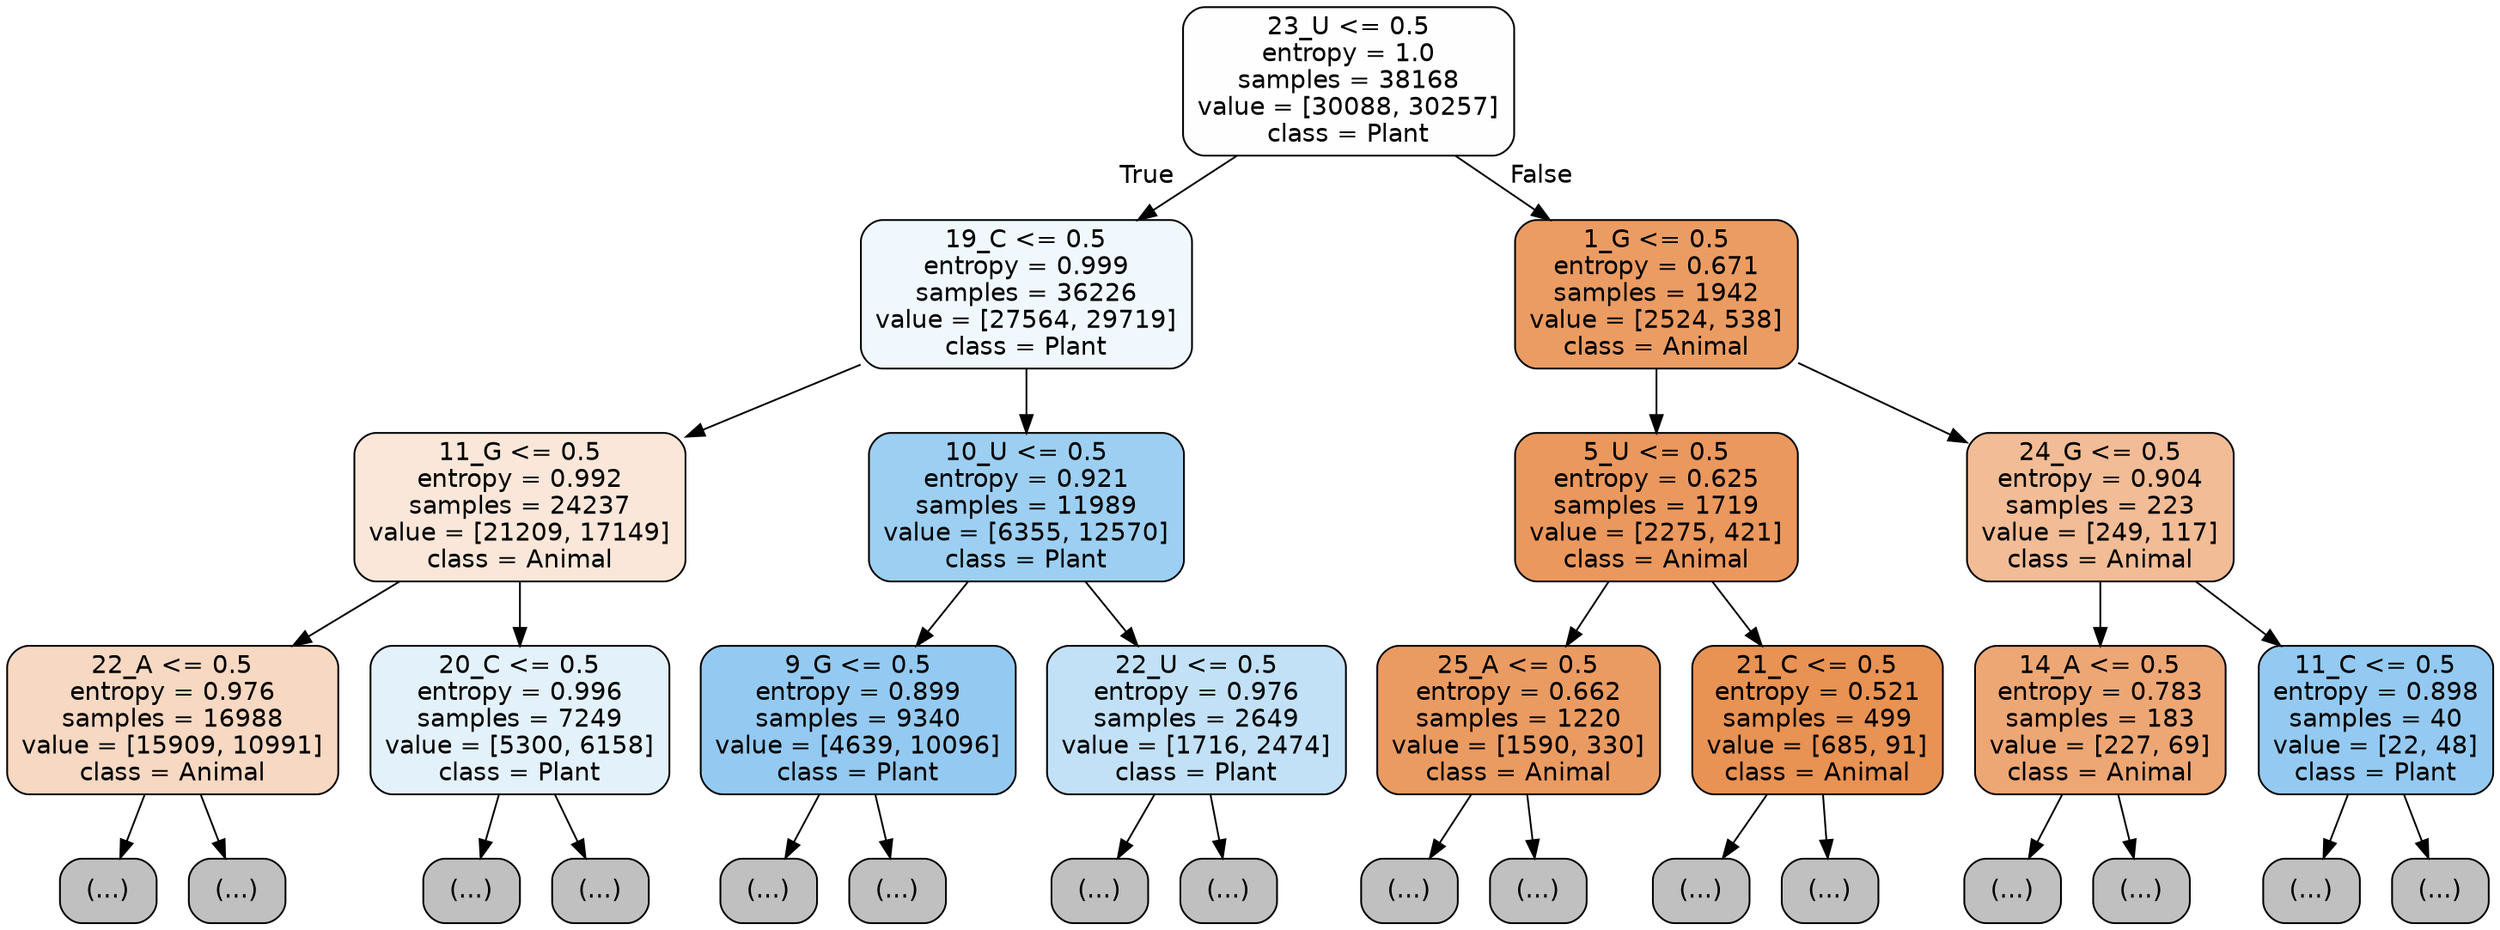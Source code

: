 digraph Tree {
node [shape=box, style="filled, rounded", color="black", fontname="helvetica"] ;
edge [fontname="helvetica"] ;
0 [label="23_U <= 0.5\nentropy = 1.0\nsamples = 38168\nvalue = [30088, 30257]\nclass = Plant", fillcolor="#fefeff"] ;
1 [label="19_C <= 0.5\nentropy = 0.999\nsamples = 36226\nvalue = [27564, 29719]\nclass = Plant", fillcolor="#f1f8fd"] ;
0 -> 1 [labeldistance=2.5, labelangle=45, headlabel="True"] ;
2 [label="11_G <= 0.5\nentropy = 0.992\nsamples = 24237\nvalue = [21209, 17149]\nclass = Animal", fillcolor="#fae7d9"] ;
1 -> 2 ;
3 [label="22_A <= 0.5\nentropy = 0.976\nsamples = 16988\nvalue = [15909, 10991]\nclass = Animal", fillcolor="#f7d8c2"] ;
2 -> 3 ;
4 [label="(...)", fillcolor="#C0C0C0"] ;
3 -> 4 ;
7741 [label="(...)", fillcolor="#C0C0C0"] ;
3 -> 7741 ;
8744 [label="20_C <= 0.5\nentropy = 0.996\nsamples = 7249\nvalue = [5300, 6158]\nclass = Plant", fillcolor="#e3f1fb"] ;
2 -> 8744 ;
8745 [label="(...)", fillcolor="#C0C0C0"] ;
8744 -> 8745 ;
11238 [label="(...)", fillcolor="#C0C0C0"] ;
8744 -> 11238 ;
11995 [label="10_U <= 0.5\nentropy = 0.921\nsamples = 11989\nvalue = [6355, 12570]\nclass = Plant", fillcolor="#9dcff2"] ;
1 -> 11995 ;
11996 [label="9_G <= 0.5\nentropy = 0.899\nsamples = 9340\nvalue = [4639, 10096]\nclass = Plant", fillcolor="#94caf1"] ;
11995 -> 11996 ;
11997 [label="(...)", fillcolor="#C0C0C0"] ;
11996 -> 11997 ;
14190 [label="(...)", fillcolor="#C0C0C0"] ;
11996 -> 14190 ;
14985 [label="22_U <= 0.5\nentropy = 0.976\nsamples = 2649\nvalue = [1716, 2474]\nclass = Plant", fillcolor="#c2e1f7"] ;
11995 -> 14985 ;
14986 [label="(...)", fillcolor="#C0C0C0"] ;
14985 -> 14986 ;
15989 [label="(...)", fillcolor="#C0C0C0"] ;
14985 -> 15989 ;
16130 [label="1_G <= 0.5\nentropy = 0.671\nsamples = 1942\nvalue = [2524, 538]\nclass = Animal", fillcolor="#eb9c63"] ;
0 -> 16130 [labeldistance=2.5, labelangle=-45, headlabel="False"] ;
16131 [label="5_U <= 0.5\nentropy = 0.625\nsamples = 1719\nvalue = [2275, 421]\nclass = Animal", fillcolor="#ea985e"] ;
16130 -> 16131 ;
16132 [label="25_A <= 0.5\nentropy = 0.662\nsamples = 1220\nvalue = [1590, 330]\nclass = Animal", fillcolor="#ea9b62"] ;
16131 -> 16132 ;
16133 [label="(...)", fillcolor="#C0C0C0"] ;
16132 -> 16133 ;
16556 [label="(...)", fillcolor="#C0C0C0"] ;
16132 -> 16556 ;
16575 [label="21_C <= 0.5\nentropy = 0.521\nsamples = 499\nvalue = [685, 91]\nclass = Animal", fillcolor="#e89253"] ;
16131 -> 16575 ;
16576 [label="(...)", fillcolor="#C0C0C0"] ;
16575 -> 16576 ;
16695 [label="(...)", fillcolor="#C0C0C0"] ;
16575 -> 16695 ;
16728 [label="24_G <= 0.5\nentropy = 0.904\nsamples = 223\nvalue = [249, 117]\nclass = Animal", fillcolor="#f1bc96"] ;
16130 -> 16728 ;
16729 [label="14_A <= 0.5\nentropy = 0.783\nsamples = 183\nvalue = [227, 69]\nclass = Animal", fillcolor="#eda775"] ;
16728 -> 16729 ;
16730 [label="(...)", fillcolor="#C0C0C0"] ;
16729 -> 16730 ;
16803 [label="(...)", fillcolor="#C0C0C0"] ;
16729 -> 16803 ;
16820 [label="11_C <= 0.5\nentropy = 0.898\nsamples = 40\nvalue = [22, 48]\nclass = Plant", fillcolor="#94caf1"] ;
16728 -> 16820 ;
16821 [label="(...)", fillcolor="#C0C0C0"] ;
16820 -> 16821 ;
16838 [label="(...)", fillcolor="#C0C0C0"] ;
16820 -> 16838 ;
}